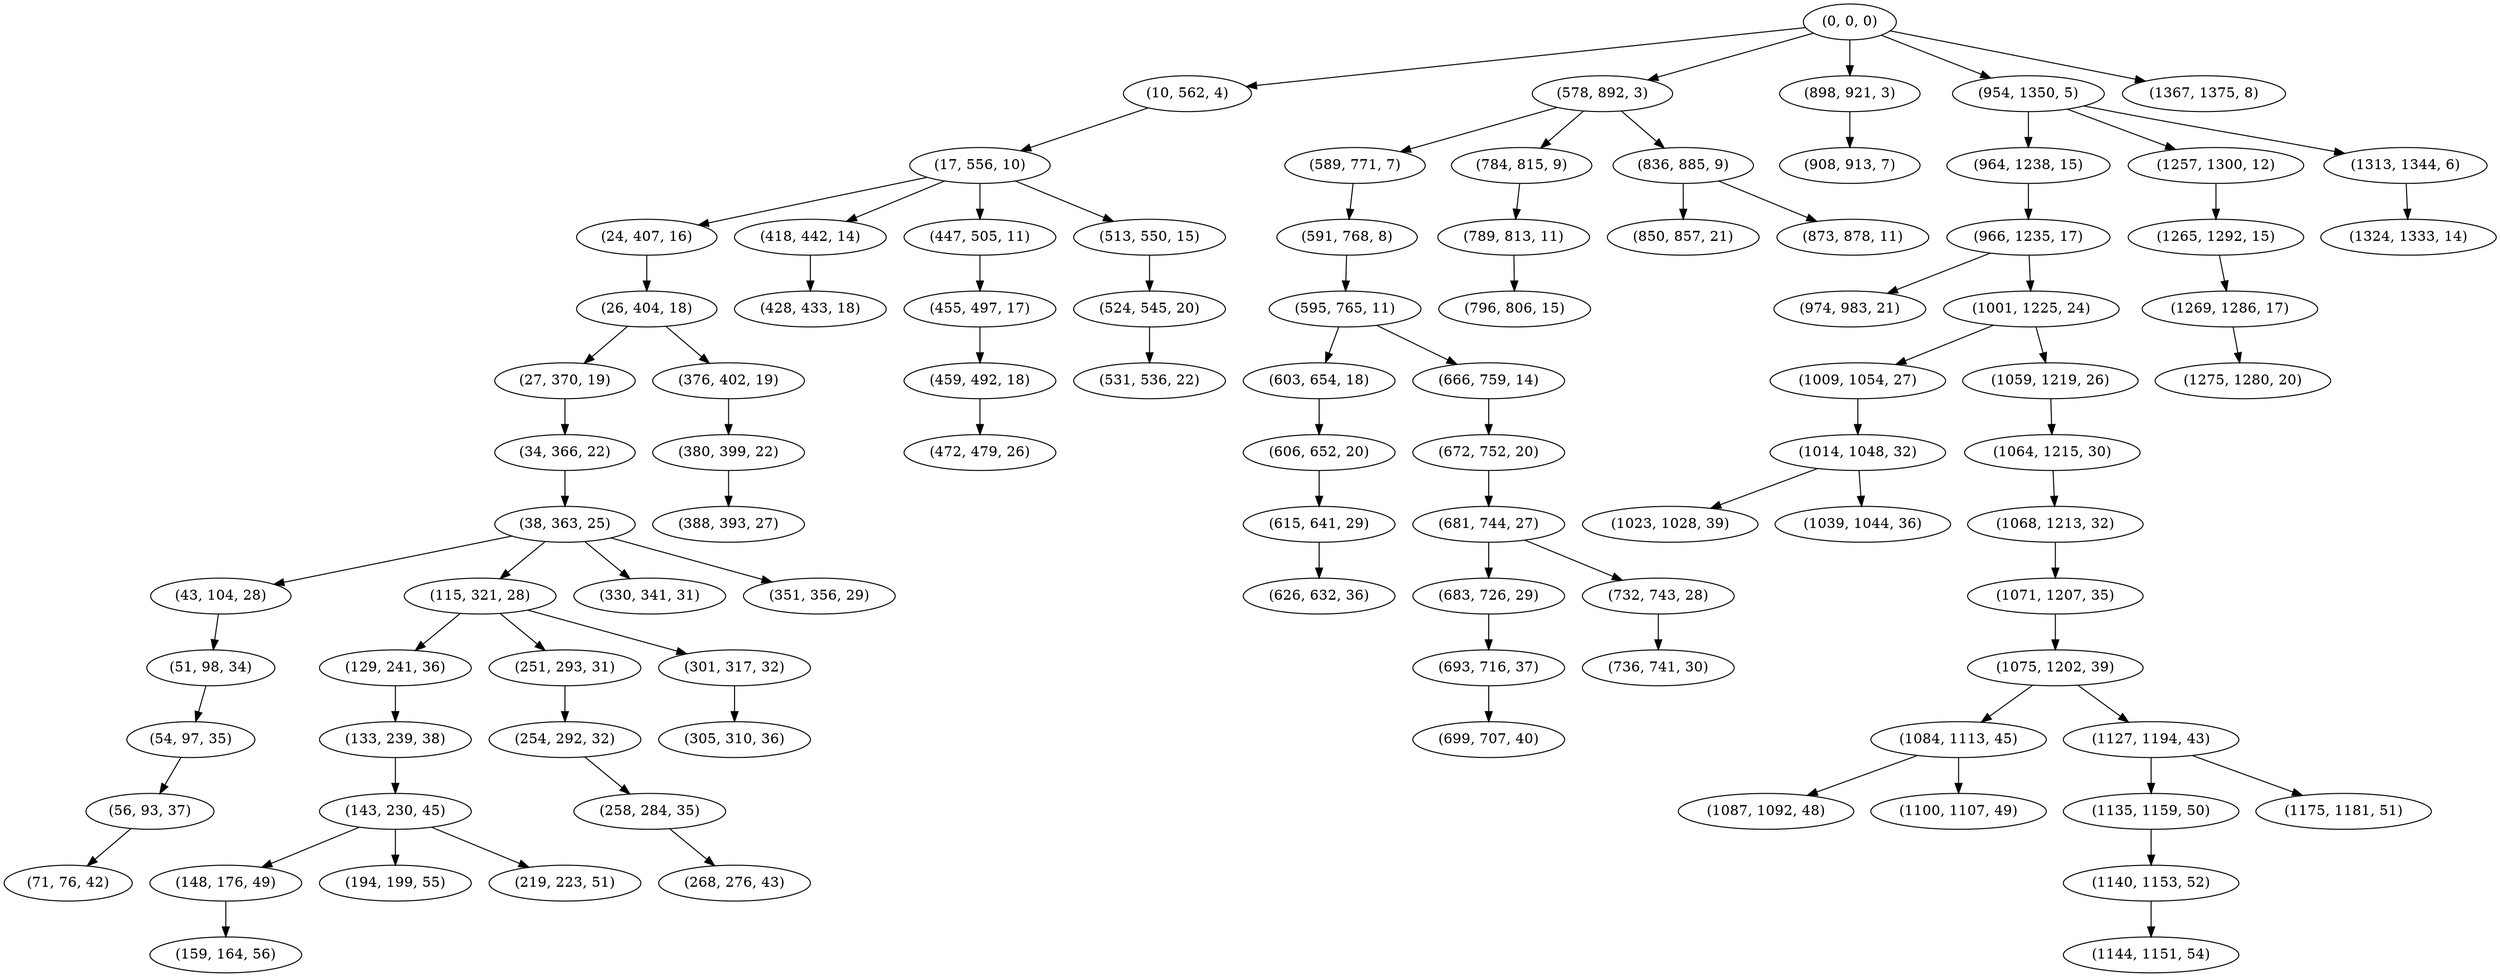 digraph tree {
    "(0, 0, 0)";
    "(10, 562, 4)";
    "(17, 556, 10)";
    "(24, 407, 16)";
    "(26, 404, 18)";
    "(27, 370, 19)";
    "(34, 366, 22)";
    "(38, 363, 25)";
    "(43, 104, 28)";
    "(51, 98, 34)";
    "(54, 97, 35)";
    "(56, 93, 37)";
    "(71, 76, 42)";
    "(115, 321, 28)";
    "(129, 241, 36)";
    "(133, 239, 38)";
    "(143, 230, 45)";
    "(148, 176, 49)";
    "(159, 164, 56)";
    "(194, 199, 55)";
    "(219, 223, 51)";
    "(251, 293, 31)";
    "(254, 292, 32)";
    "(258, 284, 35)";
    "(268, 276, 43)";
    "(301, 317, 32)";
    "(305, 310, 36)";
    "(330, 341, 31)";
    "(351, 356, 29)";
    "(376, 402, 19)";
    "(380, 399, 22)";
    "(388, 393, 27)";
    "(418, 442, 14)";
    "(428, 433, 18)";
    "(447, 505, 11)";
    "(455, 497, 17)";
    "(459, 492, 18)";
    "(472, 479, 26)";
    "(513, 550, 15)";
    "(524, 545, 20)";
    "(531, 536, 22)";
    "(578, 892, 3)";
    "(589, 771, 7)";
    "(591, 768, 8)";
    "(595, 765, 11)";
    "(603, 654, 18)";
    "(606, 652, 20)";
    "(615, 641, 29)";
    "(626, 632, 36)";
    "(666, 759, 14)";
    "(672, 752, 20)";
    "(681, 744, 27)";
    "(683, 726, 29)";
    "(693, 716, 37)";
    "(699, 707, 40)";
    "(732, 743, 28)";
    "(736, 741, 30)";
    "(784, 815, 9)";
    "(789, 813, 11)";
    "(796, 806, 15)";
    "(836, 885, 9)";
    "(850, 857, 21)";
    "(873, 878, 11)";
    "(898, 921, 3)";
    "(908, 913, 7)";
    "(954, 1350, 5)";
    "(964, 1238, 15)";
    "(966, 1235, 17)";
    "(974, 983, 21)";
    "(1001, 1225, 24)";
    "(1009, 1054, 27)";
    "(1014, 1048, 32)";
    "(1023, 1028, 39)";
    "(1039, 1044, 36)";
    "(1059, 1219, 26)";
    "(1064, 1215, 30)";
    "(1068, 1213, 32)";
    "(1071, 1207, 35)";
    "(1075, 1202, 39)";
    "(1084, 1113, 45)";
    "(1087, 1092, 48)";
    "(1100, 1107, 49)";
    "(1127, 1194, 43)";
    "(1135, 1159, 50)";
    "(1140, 1153, 52)";
    "(1144, 1151, 54)";
    "(1175, 1181, 51)";
    "(1257, 1300, 12)";
    "(1265, 1292, 15)";
    "(1269, 1286, 17)";
    "(1275, 1280, 20)";
    "(1313, 1344, 6)";
    "(1324, 1333, 14)";
    "(1367, 1375, 8)";
    "(0, 0, 0)" -> "(10, 562, 4)";
    "(0, 0, 0)" -> "(578, 892, 3)";
    "(0, 0, 0)" -> "(898, 921, 3)";
    "(0, 0, 0)" -> "(954, 1350, 5)";
    "(0, 0, 0)" -> "(1367, 1375, 8)";
    "(10, 562, 4)" -> "(17, 556, 10)";
    "(17, 556, 10)" -> "(24, 407, 16)";
    "(17, 556, 10)" -> "(418, 442, 14)";
    "(17, 556, 10)" -> "(447, 505, 11)";
    "(17, 556, 10)" -> "(513, 550, 15)";
    "(24, 407, 16)" -> "(26, 404, 18)";
    "(26, 404, 18)" -> "(27, 370, 19)";
    "(26, 404, 18)" -> "(376, 402, 19)";
    "(27, 370, 19)" -> "(34, 366, 22)";
    "(34, 366, 22)" -> "(38, 363, 25)";
    "(38, 363, 25)" -> "(43, 104, 28)";
    "(38, 363, 25)" -> "(115, 321, 28)";
    "(38, 363, 25)" -> "(330, 341, 31)";
    "(38, 363, 25)" -> "(351, 356, 29)";
    "(43, 104, 28)" -> "(51, 98, 34)";
    "(51, 98, 34)" -> "(54, 97, 35)";
    "(54, 97, 35)" -> "(56, 93, 37)";
    "(56, 93, 37)" -> "(71, 76, 42)";
    "(115, 321, 28)" -> "(129, 241, 36)";
    "(115, 321, 28)" -> "(251, 293, 31)";
    "(115, 321, 28)" -> "(301, 317, 32)";
    "(129, 241, 36)" -> "(133, 239, 38)";
    "(133, 239, 38)" -> "(143, 230, 45)";
    "(143, 230, 45)" -> "(148, 176, 49)";
    "(143, 230, 45)" -> "(194, 199, 55)";
    "(143, 230, 45)" -> "(219, 223, 51)";
    "(148, 176, 49)" -> "(159, 164, 56)";
    "(251, 293, 31)" -> "(254, 292, 32)";
    "(254, 292, 32)" -> "(258, 284, 35)";
    "(258, 284, 35)" -> "(268, 276, 43)";
    "(301, 317, 32)" -> "(305, 310, 36)";
    "(376, 402, 19)" -> "(380, 399, 22)";
    "(380, 399, 22)" -> "(388, 393, 27)";
    "(418, 442, 14)" -> "(428, 433, 18)";
    "(447, 505, 11)" -> "(455, 497, 17)";
    "(455, 497, 17)" -> "(459, 492, 18)";
    "(459, 492, 18)" -> "(472, 479, 26)";
    "(513, 550, 15)" -> "(524, 545, 20)";
    "(524, 545, 20)" -> "(531, 536, 22)";
    "(578, 892, 3)" -> "(589, 771, 7)";
    "(578, 892, 3)" -> "(784, 815, 9)";
    "(578, 892, 3)" -> "(836, 885, 9)";
    "(589, 771, 7)" -> "(591, 768, 8)";
    "(591, 768, 8)" -> "(595, 765, 11)";
    "(595, 765, 11)" -> "(603, 654, 18)";
    "(595, 765, 11)" -> "(666, 759, 14)";
    "(603, 654, 18)" -> "(606, 652, 20)";
    "(606, 652, 20)" -> "(615, 641, 29)";
    "(615, 641, 29)" -> "(626, 632, 36)";
    "(666, 759, 14)" -> "(672, 752, 20)";
    "(672, 752, 20)" -> "(681, 744, 27)";
    "(681, 744, 27)" -> "(683, 726, 29)";
    "(681, 744, 27)" -> "(732, 743, 28)";
    "(683, 726, 29)" -> "(693, 716, 37)";
    "(693, 716, 37)" -> "(699, 707, 40)";
    "(732, 743, 28)" -> "(736, 741, 30)";
    "(784, 815, 9)" -> "(789, 813, 11)";
    "(789, 813, 11)" -> "(796, 806, 15)";
    "(836, 885, 9)" -> "(850, 857, 21)";
    "(836, 885, 9)" -> "(873, 878, 11)";
    "(898, 921, 3)" -> "(908, 913, 7)";
    "(954, 1350, 5)" -> "(964, 1238, 15)";
    "(954, 1350, 5)" -> "(1257, 1300, 12)";
    "(954, 1350, 5)" -> "(1313, 1344, 6)";
    "(964, 1238, 15)" -> "(966, 1235, 17)";
    "(966, 1235, 17)" -> "(974, 983, 21)";
    "(966, 1235, 17)" -> "(1001, 1225, 24)";
    "(1001, 1225, 24)" -> "(1009, 1054, 27)";
    "(1001, 1225, 24)" -> "(1059, 1219, 26)";
    "(1009, 1054, 27)" -> "(1014, 1048, 32)";
    "(1014, 1048, 32)" -> "(1023, 1028, 39)";
    "(1014, 1048, 32)" -> "(1039, 1044, 36)";
    "(1059, 1219, 26)" -> "(1064, 1215, 30)";
    "(1064, 1215, 30)" -> "(1068, 1213, 32)";
    "(1068, 1213, 32)" -> "(1071, 1207, 35)";
    "(1071, 1207, 35)" -> "(1075, 1202, 39)";
    "(1075, 1202, 39)" -> "(1084, 1113, 45)";
    "(1075, 1202, 39)" -> "(1127, 1194, 43)";
    "(1084, 1113, 45)" -> "(1087, 1092, 48)";
    "(1084, 1113, 45)" -> "(1100, 1107, 49)";
    "(1127, 1194, 43)" -> "(1135, 1159, 50)";
    "(1127, 1194, 43)" -> "(1175, 1181, 51)";
    "(1135, 1159, 50)" -> "(1140, 1153, 52)";
    "(1140, 1153, 52)" -> "(1144, 1151, 54)";
    "(1257, 1300, 12)" -> "(1265, 1292, 15)";
    "(1265, 1292, 15)" -> "(1269, 1286, 17)";
    "(1269, 1286, 17)" -> "(1275, 1280, 20)";
    "(1313, 1344, 6)" -> "(1324, 1333, 14)";
}
